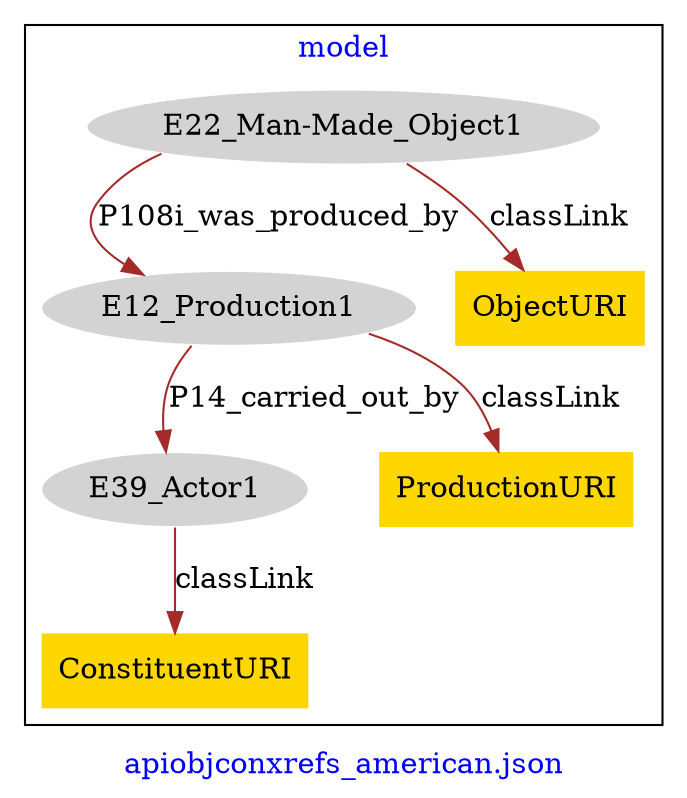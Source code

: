 digraph n0 {
fontcolor="blue"
remincross="true"
label="apiobjconxrefs_american.json"
subgraph cluster {
label="model"
n2[style="filled",color="white",fillcolor="lightgray",label="E12_Production1"];
n3[style="filled",color="white",fillcolor="lightgray",label="E39_Actor1"];
n4[style="filled",color="white",fillcolor="lightgray",label="E22_Man-Made_Object1"];
n5[shape="plaintext",style="filled",fillcolor="gold",label="ConstituentURI"];
n6[shape="plaintext",style="filled",fillcolor="gold",label="ObjectURI"];
n7[shape="plaintext",style="filled",fillcolor="gold",label="ProductionURI"];
}
n2 -> n3[color="brown",fontcolor="black",label="P14_carried_out_by"]
n4 -> n2[color="brown",fontcolor="black",label="P108i_was_produced_by"]
n3 -> n5[color="brown",fontcolor="black",label="classLink"]
n4 -> n6[color="brown",fontcolor="black",label="classLink"]
n2 -> n7[color="brown",fontcolor="black",label="classLink"]
}
